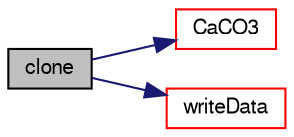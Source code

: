 digraph "clone"
{
  bgcolor="transparent";
  edge [fontname="FreeSans",fontsize="10",labelfontname="FreeSans",labelfontsize="10"];
  node [fontname="FreeSans",fontsize="10",shape=record];
  rankdir="LR";
  Node15 [label="clone",height=0.2,width=0.4,color="black", fillcolor="grey75", style="filled", fontcolor="black"];
  Node15 -> Node16 [color="midnightblue",fontsize="10",style="solid",fontname="FreeSans"];
  Node16 [label="CaCO3",height=0.2,width=0.4,color="red",URL="$a29982.html#a3e68166849f8381c5d6bae5146a8d678",tooltip="Construct null. "];
  Node15 -> Node19 [color="midnightblue",fontsize="10",style="solid",fontname="FreeSans"];
  Node19 [label="writeData",height=0.2,width=0.4,color="red",URL="$a29982.html#a4a9a5e81ef203c89a365d47f0acc39b9",tooltip="Write the function coefficients. "];
}
